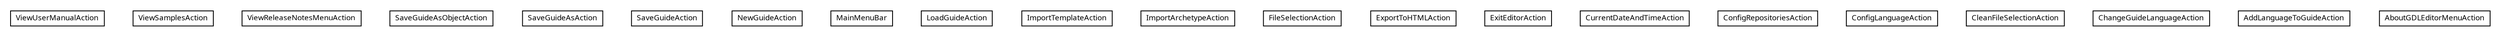 #!/usr/local/bin/dot
#
# Class diagram 
# Generated by UMLGraph version R5_6 (http://www.umlgraph.org/)
#

digraph G {
	edge [fontname="Trebuchet MS",fontsize=10,labelfontname="Trebuchet MS",labelfontsize=10];
	node [fontname="Trebuchet MS",fontsize=10,shape=plaintext];
	nodesep=0.25;
	ranksep=0.5;
	// se.cambio.cds.gdl.editor.view.menubar.ViewUserManualAction
	c64250 [label=<<table title="se.cambio.cds.gdl.editor.view.menubar.ViewUserManualAction" border="0" cellborder="1" cellspacing="0" cellpadding="2" port="p" href="./ViewUserManualAction.html">
		<tr><td><table border="0" cellspacing="0" cellpadding="1">
<tr><td align="center" balign="center"><font face="Trebuchet MS"> ViewUserManualAction </font></td></tr>
		</table></td></tr>
		</table>>, URL="./ViewUserManualAction.html", fontname="Trebuchet MS", fontcolor="black", fontsize=9.0];
	// se.cambio.cds.gdl.editor.view.menubar.ViewSamplesAction
	c64251 [label=<<table title="se.cambio.cds.gdl.editor.view.menubar.ViewSamplesAction" border="0" cellborder="1" cellspacing="0" cellpadding="2" port="p" href="./ViewSamplesAction.html">
		<tr><td><table border="0" cellspacing="0" cellpadding="1">
<tr><td align="center" balign="center"><font face="Trebuchet MS"> ViewSamplesAction </font></td></tr>
		</table></td></tr>
		</table>>, URL="./ViewSamplesAction.html", fontname="Trebuchet MS", fontcolor="black", fontsize=9.0];
	// se.cambio.cds.gdl.editor.view.menubar.ViewReleaseNotesMenuAction
	c64252 [label=<<table title="se.cambio.cds.gdl.editor.view.menubar.ViewReleaseNotesMenuAction" border="0" cellborder="1" cellspacing="0" cellpadding="2" port="p" href="./ViewReleaseNotesMenuAction.html">
		<tr><td><table border="0" cellspacing="0" cellpadding="1">
<tr><td align="center" balign="center"><font face="Trebuchet MS"> ViewReleaseNotesMenuAction </font></td></tr>
		</table></td></tr>
		</table>>, URL="./ViewReleaseNotesMenuAction.html", fontname="Trebuchet MS", fontcolor="black", fontsize=9.0];
	// se.cambio.cds.gdl.editor.view.menubar.SaveGuideAsObjectAction
	c64253 [label=<<table title="se.cambio.cds.gdl.editor.view.menubar.SaveGuideAsObjectAction" border="0" cellborder="1" cellspacing="0" cellpadding="2" port="p" href="./SaveGuideAsObjectAction.html">
		<tr><td><table border="0" cellspacing="0" cellpadding="1">
<tr><td align="center" balign="center"><font face="Trebuchet MS"> SaveGuideAsObjectAction </font></td></tr>
		</table></td></tr>
		</table>>, URL="./SaveGuideAsObjectAction.html", fontname="Trebuchet MS", fontcolor="black", fontsize=9.0];
	// se.cambio.cds.gdl.editor.view.menubar.SaveGuideAsAction
	c64254 [label=<<table title="se.cambio.cds.gdl.editor.view.menubar.SaveGuideAsAction" border="0" cellborder="1" cellspacing="0" cellpadding="2" port="p" href="./SaveGuideAsAction.html">
		<tr><td><table border="0" cellspacing="0" cellpadding="1">
<tr><td align="center" balign="center"><font face="Trebuchet MS"> SaveGuideAsAction </font></td></tr>
		</table></td></tr>
		</table>>, URL="./SaveGuideAsAction.html", fontname="Trebuchet MS", fontcolor="black", fontsize=9.0];
	// se.cambio.cds.gdl.editor.view.menubar.SaveGuideAction
	c64255 [label=<<table title="se.cambio.cds.gdl.editor.view.menubar.SaveGuideAction" border="0" cellborder="1" cellspacing="0" cellpadding="2" port="p" href="./SaveGuideAction.html">
		<tr><td><table border="0" cellspacing="0" cellpadding="1">
<tr><td align="center" balign="center"><font face="Trebuchet MS"> SaveGuideAction </font></td></tr>
		</table></td></tr>
		</table>>, URL="./SaveGuideAction.html", fontname="Trebuchet MS", fontcolor="black", fontsize=9.0];
	// se.cambio.cds.gdl.editor.view.menubar.NewGuideAction
	c64256 [label=<<table title="se.cambio.cds.gdl.editor.view.menubar.NewGuideAction" border="0" cellborder="1" cellspacing="0" cellpadding="2" port="p" href="./NewGuideAction.html">
		<tr><td><table border="0" cellspacing="0" cellpadding="1">
<tr><td align="center" balign="center"><font face="Trebuchet MS"> NewGuideAction </font></td></tr>
		</table></td></tr>
		</table>>, URL="./NewGuideAction.html", fontname="Trebuchet MS", fontcolor="black", fontsize=9.0];
	// se.cambio.cds.gdl.editor.view.menubar.MainMenuBar
	c64257 [label=<<table title="se.cambio.cds.gdl.editor.view.menubar.MainMenuBar" border="0" cellborder="1" cellspacing="0" cellpadding="2" port="p" href="./MainMenuBar.html">
		<tr><td><table border="0" cellspacing="0" cellpadding="1">
<tr><td align="center" balign="center"><font face="Trebuchet MS"> MainMenuBar </font></td></tr>
		</table></td></tr>
		</table>>, URL="./MainMenuBar.html", fontname="Trebuchet MS", fontcolor="black", fontsize=9.0];
	// se.cambio.cds.gdl.editor.view.menubar.LoadGuideAction
	c64258 [label=<<table title="se.cambio.cds.gdl.editor.view.menubar.LoadGuideAction" border="0" cellborder="1" cellspacing="0" cellpadding="2" port="p" href="./LoadGuideAction.html">
		<tr><td><table border="0" cellspacing="0" cellpadding="1">
<tr><td align="center" balign="center"><font face="Trebuchet MS"> LoadGuideAction </font></td></tr>
		</table></td></tr>
		</table>>, URL="./LoadGuideAction.html", fontname="Trebuchet MS", fontcolor="black", fontsize=9.0];
	// se.cambio.cds.gdl.editor.view.menubar.ImportTemplateAction
	c64259 [label=<<table title="se.cambio.cds.gdl.editor.view.menubar.ImportTemplateAction" border="0" cellborder="1" cellspacing="0" cellpadding="2" port="p" href="./ImportTemplateAction.html">
		<tr><td><table border="0" cellspacing="0" cellpadding="1">
<tr><td align="center" balign="center"><font face="Trebuchet MS"> ImportTemplateAction </font></td></tr>
		</table></td></tr>
		</table>>, URL="./ImportTemplateAction.html", fontname="Trebuchet MS", fontcolor="black", fontsize=9.0];
	// se.cambio.cds.gdl.editor.view.menubar.ImportArchetypeAction
	c64260 [label=<<table title="se.cambio.cds.gdl.editor.view.menubar.ImportArchetypeAction" border="0" cellborder="1" cellspacing="0" cellpadding="2" port="p" href="./ImportArchetypeAction.html">
		<tr><td><table border="0" cellspacing="0" cellpadding="1">
<tr><td align="center" balign="center"><font face="Trebuchet MS"> ImportArchetypeAction </font></td></tr>
		</table></td></tr>
		</table>>, URL="./ImportArchetypeAction.html", fontname="Trebuchet MS", fontcolor="black", fontsize=9.0];
	// se.cambio.cds.gdl.editor.view.menubar.FileSelectionAction
	c64261 [label=<<table title="se.cambio.cds.gdl.editor.view.menubar.FileSelectionAction" border="0" cellborder="1" cellspacing="0" cellpadding="2" port="p" href="./FileSelectionAction.html">
		<tr><td><table border="0" cellspacing="0" cellpadding="1">
<tr><td align="center" balign="center"><font face="Trebuchet MS"> FileSelectionAction </font></td></tr>
		</table></td></tr>
		</table>>, URL="./FileSelectionAction.html", fontname="Trebuchet MS", fontcolor="black", fontsize=9.0];
	// se.cambio.cds.gdl.editor.view.menubar.ExportToHTMLAction
	c64262 [label=<<table title="se.cambio.cds.gdl.editor.view.menubar.ExportToHTMLAction" border="0" cellborder="1" cellspacing="0" cellpadding="2" port="p" href="./ExportToHTMLAction.html">
		<tr><td><table border="0" cellspacing="0" cellpadding="1">
<tr><td align="center" balign="center"><font face="Trebuchet MS"> ExportToHTMLAction </font></td></tr>
		</table></td></tr>
		</table>>, URL="./ExportToHTMLAction.html", fontname="Trebuchet MS", fontcolor="black", fontsize=9.0];
	// se.cambio.cds.gdl.editor.view.menubar.ExitEditorAction
	c64263 [label=<<table title="se.cambio.cds.gdl.editor.view.menubar.ExitEditorAction" border="0" cellborder="1" cellspacing="0" cellpadding="2" port="p" href="./ExitEditorAction.html">
		<tr><td><table border="0" cellspacing="0" cellpadding="1">
<tr><td align="center" balign="center"><font face="Trebuchet MS"> ExitEditorAction </font></td></tr>
		</table></td></tr>
		</table>>, URL="./ExitEditorAction.html", fontname="Trebuchet MS", fontcolor="black", fontsize=9.0];
	// se.cambio.cds.gdl.editor.view.menubar.CurrentDateAndTimeAction
	c64264 [label=<<table title="se.cambio.cds.gdl.editor.view.menubar.CurrentDateAndTimeAction" border="0" cellborder="1" cellspacing="0" cellpadding="2" port="p" href="./CurrentDateAndTimeAction.html">
		<tr><td><table border="0" cellspacing="0" cellpadding="1">
<tr><td align="center" balign="center"><font face="Trebuchet MS"> CurrentDateAndTimeAction </font></td></tr>
		</table></td></tr>
		</table>>, URL="./CurrentDateAndTimeAction.html", fontname="Trebuchet MS", fontcolor="black", fontsize=9.0];
	// se.cambio.cds.gdl.editor.view.menubar.ConfigRepositoriesAction
	c64265 [label=<<table title="se.cambio.cds.gdl.editor.view.menubar.ConfigRepositoriesAction" border="0" cellborder="1" cellspacing="0" cellpadding="2" port="p" href="./ConfigRepositoriesAction.html">
		<tr><td><table border="0" cellspacing="0" cellpadding="1">
<tr><td align="center" balign="center"><font face="Trebuchet MS"> ConfigRepositoriesAction </font></td></tr>
		</table></td></tr>
		</table>>, URL="./ConfigRepositoriesAction.html", fontname="Trebuchet MS", fontcolor="black", fontsize=9.0];
	// se.cambio.cds.gdl.editor.view.menubar.ConfigLanguageAction
	c64266 [label=<<table title="se.cambio.cds.gdl.editor.view.menubar.ConfigLanguageAction" border="0" cellborder="1" cellspacing="0" cellpadding="2" port="p" href="./ConfigLanguageAction.html">
		<tr><td><table border="0" cellspacing="0" cellpadding="1">
<tr><td align="center" balign="center"><font face="Trebuchet MS"> ConfigLanguageAction </font></td></tr>
		</table></td></tr>
		</table>>, URL="./ConfigLanguageAction.html", fontname="Trebuchet MS", fontcolor="black", fontsize=9.0];
	// se.cambio.cds.gdl.editor.view.menubar.CleanFileSelectionAction
	c64267 [label=<<table title="se.cambio.cds.gdl.editor.view.menubar.CleanFileSelectionAction" border="0" cellborder="1" cellspacing="0" cellpadding="2" port="p" href="./CleanFileSelectionAction.html">
		<tr><td><table border="0" cellspacing="0" cellpadding="1">
<tr><td align="center" balign="center"><font face="Trebuchet MS"> CleanFileSelectionAction </font></td></tr>
		</table></td></tr>
		</table>>, URL="./CleanFileSelectionAction.html", fontname="Trebuchet MS", fontcolor="black", fontsize=9.0];
	// se.cambio.cds.gdl.editor.view.menubar.ChangeGuideLanguageAction
	c64268 [label=<<table title="se.cambio.cds.gdl.editor.view.menubar.ChangeGuideLanguageAction" border="0" cellborder="1" cellspacing="0" cellpadding="2" port="p" href="./ChangeGuideLanguageAction.html">
		<tr><td><table border="0" cellspacing="0" cellpadding="1">
<tr><td align="center" balign="center"><font face="Trebuchet MS"> ChangeGuideLanguageAction </font></td></tr>
		</table></td></tr>
		</table>>, URL="./ChangeGuideLanguageAction.html", fontname="Trebuchet MS", fontcolor="black", fontsize=9.0];
	// se.cambio.cds.gdl.editor.view.menubar.AddLanguageToGuideAction
	c64269 [label=<<table title="se.cambio.cds.gdl.editor.view.menubar.AddLanguageToGuideAction" border="0" cellborder="1" cellspacing="0" cellpadding="2" port="p" href="./AddLanguageToGuideAction.html">
		<tr><td><table border="0" cellspacing="0" cellpadding="1">
<tr><td align="center" balign="center"><font face="Trebuchet MS"> AddLanguageToGuideAction </font></td></tr>
		</table></td></tr>
		</table>>, URL="./AddLanguageToGuideAction.html", fontname="Trebuchet MS", fontcolor="black", fontsize=9.0];
	// se.cambio.cds.gdl.editor.view.menubar.AboutGDLEditorMenuAction
	c64270 [label=<<table title="se.cambio.cds.gdl.editor.view.menubar.AboutGDLEditorMenuAction" border="0" cellborder="1" cellspacing="0" cellpadding="2" port="p" href="./AboutGDLEditorMenuAction.html">
		<tr><td><table border="0" cellspacing="0" cellpadding="1">
<tr><td align="center" balign="center"><font face="Trebuchet MS"> AboutGDLEditorMenuAction </font></td></tr>
		</table></td></tr>
		</table>>, URL="./AboutGDLEditorMenuAction.html", fontname="Trebuchet MS", fontcolor="black", fontsize=9.0];
}

